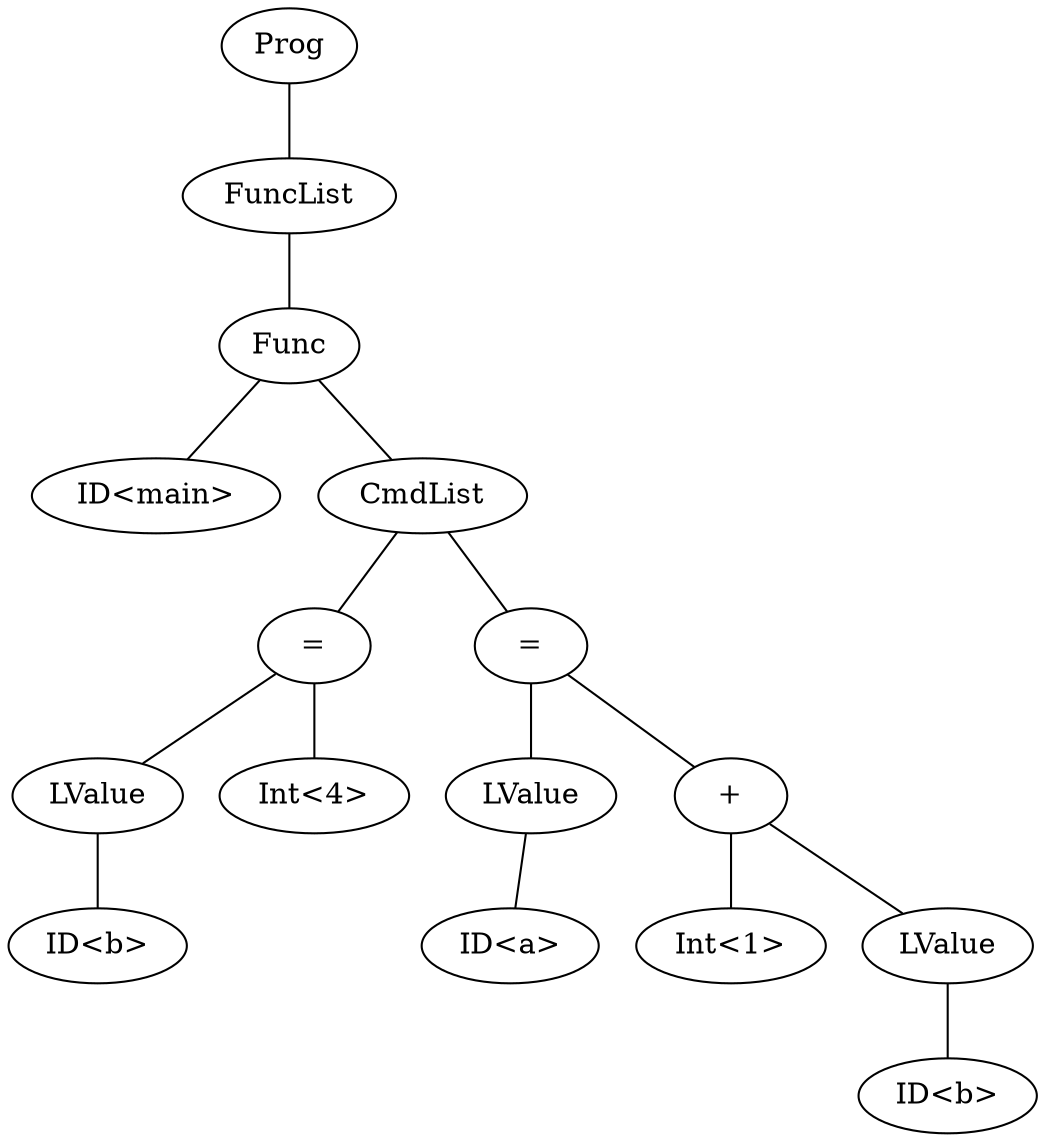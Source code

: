 graph program {
15 [label=Prog]
15--14
14 [label=FuncList]
14--13
13 [label="Func"]
13--12
12 [label="ID<main>"]
13--4
4 [label=CmdList]
4--3
3 [label= "="]
3--1
1 [label="LValue"]
1--0
0 [label="ID<b>"]
3--2
2 [label="Int<4>"]
4--11
11 [label= "="]
11--6
6 [label="LValue"]
6--5
5 [label="ID<a>"]
11--10
10 [label= "+"]
10--7
7 [label="Int<1>"]
10--9
9 [label="LValue"]
9--8
8 [label="ID<b>"]
}
